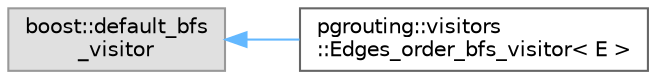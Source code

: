 digraph "Graphical Class Hierarchy"
{
 // LATEX_PDF_SIZE
  bgcolor="transparent";
  edge [fontname=Helvetica,fontsize=10,labelfontname=Helvetica,labelfontsize=10];
  node [fontname=Helvetica,fontsize=10,shape=box,height=0.2,width=0.4];
  rankdir="LR";
  Node0 [id="Node000000",label="boost::default_bfs\l_visitor",height=0.2,width=0.4,color="grey60", fillcolor="#E0E0E0", style="filled",tooltip=" "];
  Node0 -> Node1 [id="edge3_Node000000_Node000001",dir="back",color="steelblue1",style="solid",tooltip=" "];
  Node1 [id="Node000001",label="pgrouting::visitors\l::Edges_order_bfs_visitor\< E \>",height=0.2,width=0.4,color="grey40", fillcolor="white", style="filled",URL="$classpgrouting_1_1visitors_1_1Edges__order__bfs__visitor.html",tooltip=" "];
}
